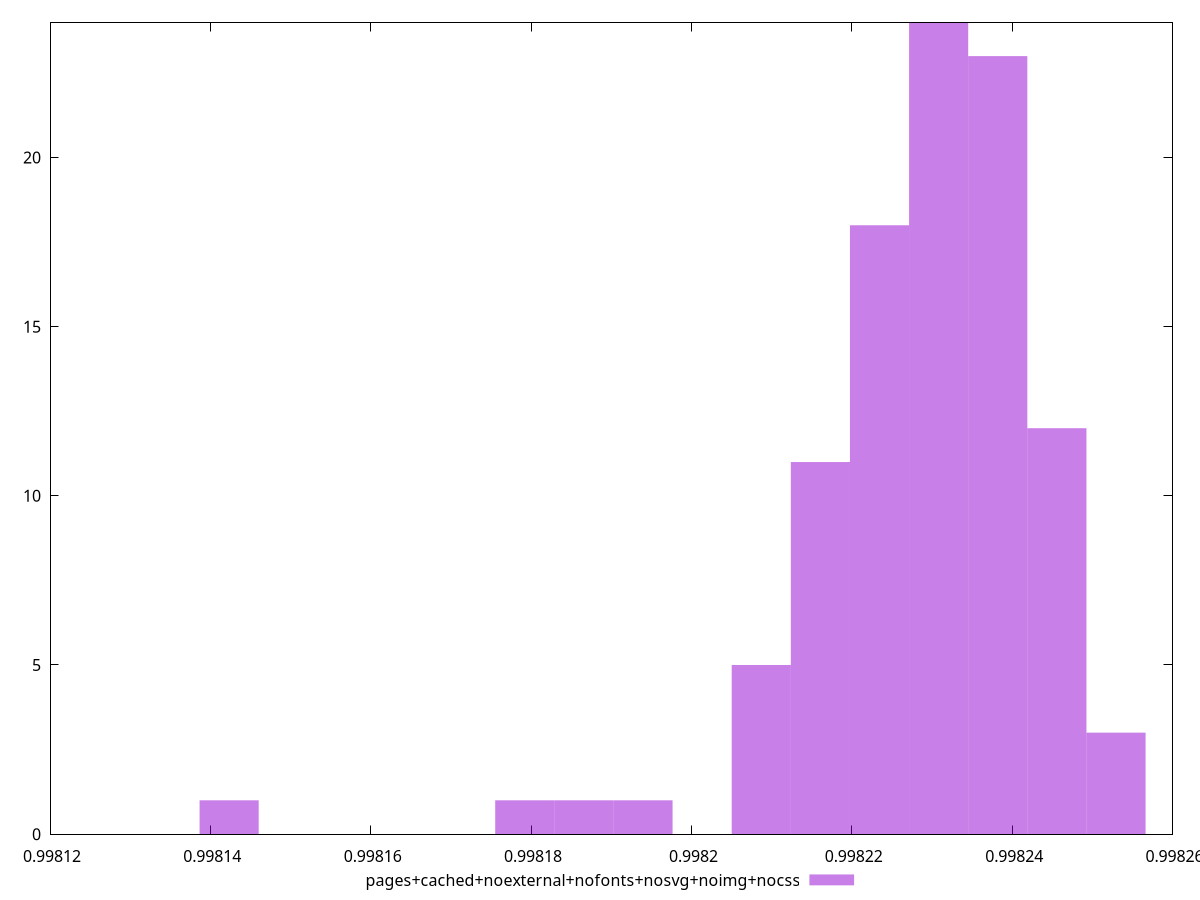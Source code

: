 $_pagesCachedNoexternalNofontsNosvgNoimgNocss <<EOF
0.9982382062138487 23
0.9982308320129148 24
0.9982087094101133 5
0.9982160836110472 11
0.998223457811981 18
0.9982455804147825 12
0.9981939610082456 1
0.9981792126063779 1
0.9981423416017087 1
0.9982529546157164 3
0.9981865868073118 1
EOF
set key outside below
set terminal pngcairo
set output "report_00006_2020-11-02T20-21-41.718Z/first-cpu-idle/pages+cached+noexternal+nofonts+nosvg+noimg+nocss//hist.png"
set yrange [0:24]
set boxwidth 0.000007374200933846366
set style fill transparent solid 0.5 noborder
plot $_pagesCachedNoexternalNofontsNosvgNoimgNocss title "pages+cached+noexternal+nofonts+nosvg+noimg+nocss" with boxes ,
